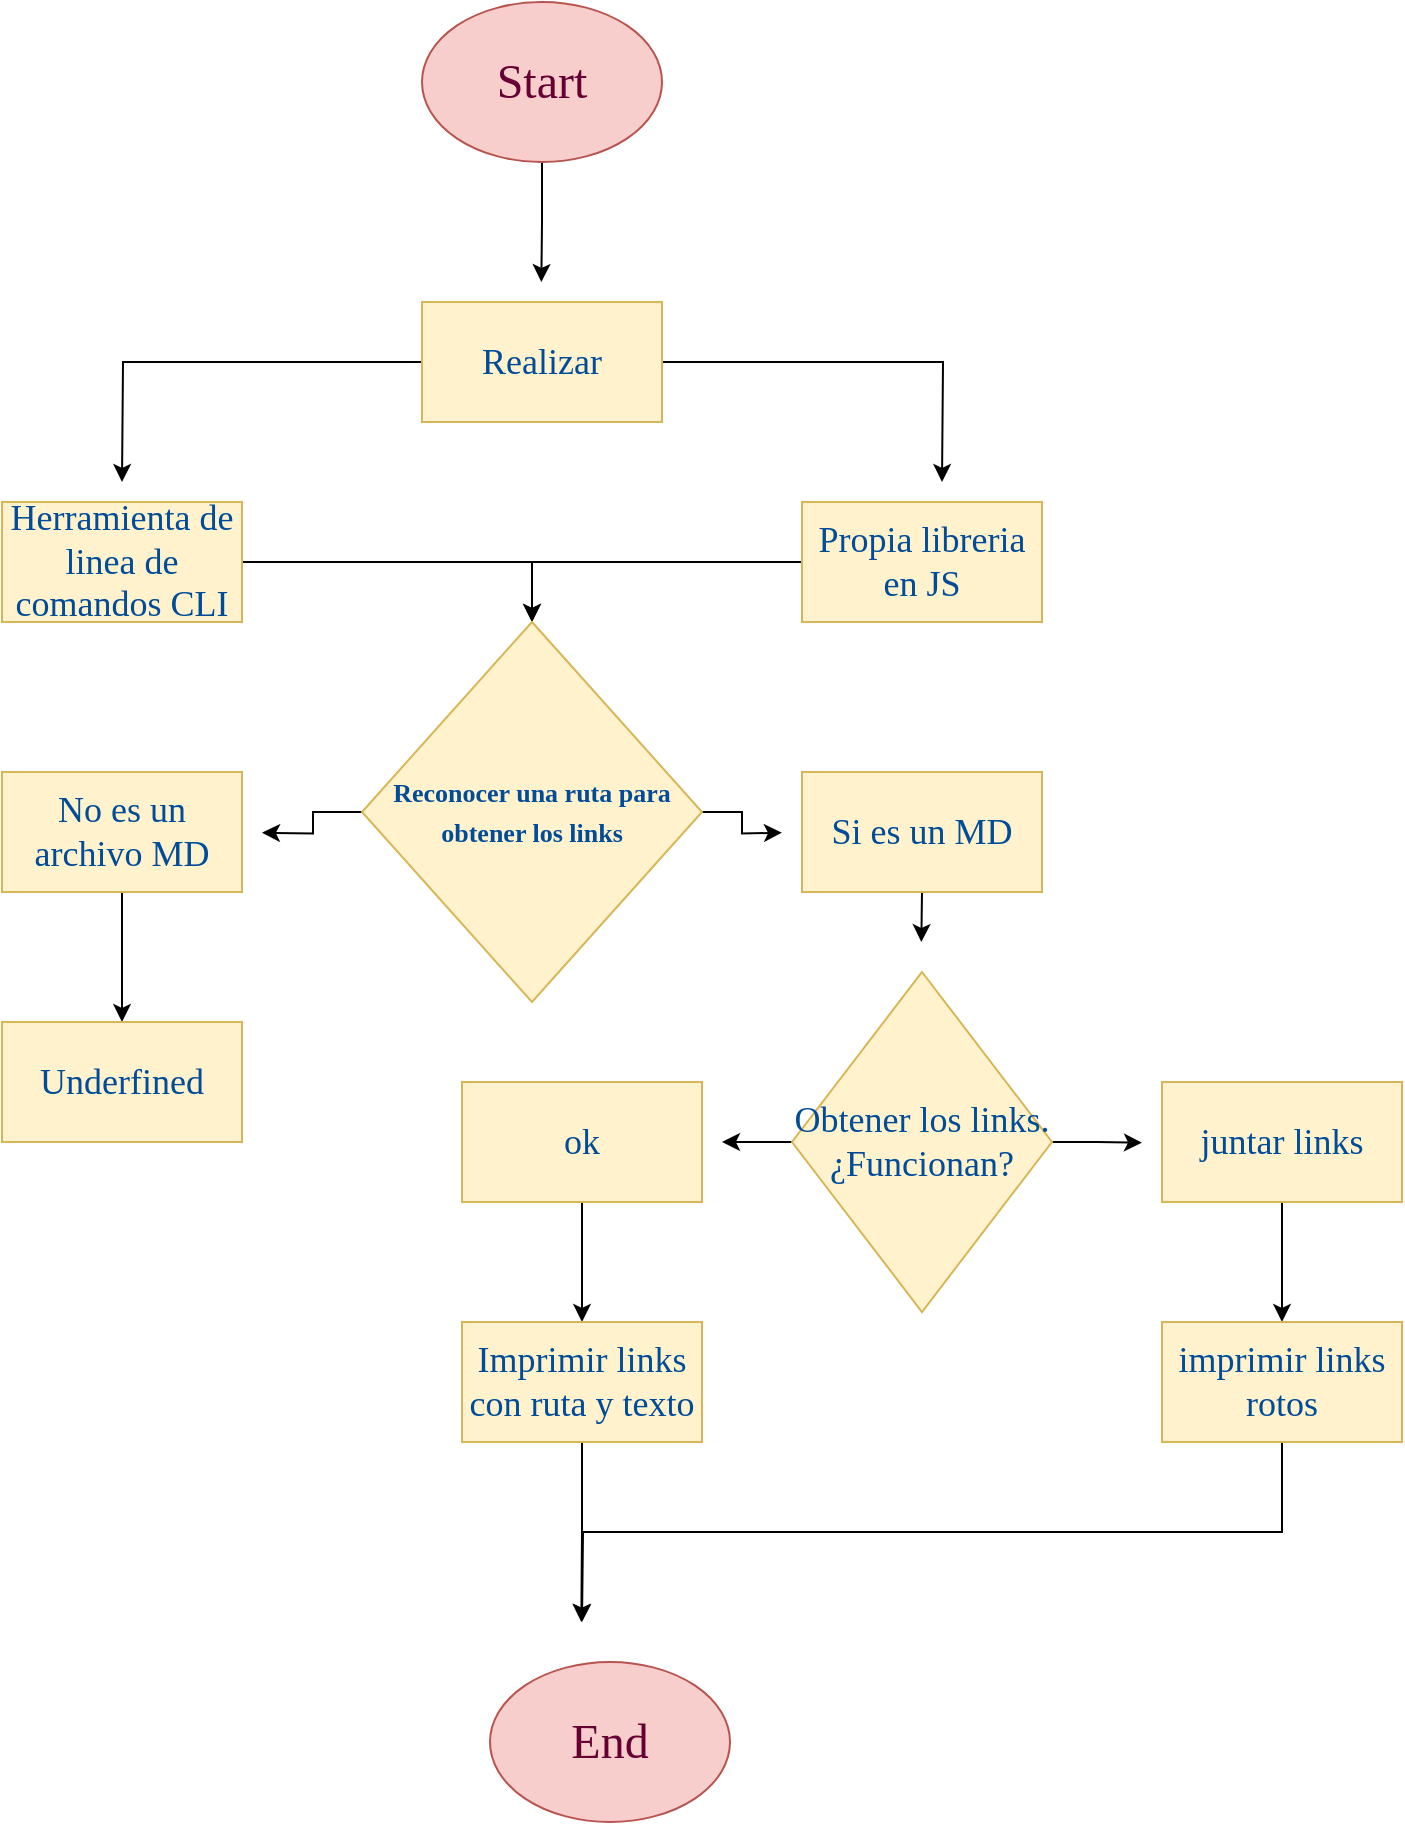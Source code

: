 <mxfile version="14.5.3" type="github">
  <diagram id="C5RBs43oDa-KdzZeNtuy" name="Page-1">
    <mxGraphModel dx="1447" dy="708" grid="1" gridSize="10" guides="1" tooltips="1" connect="1" arrows="1" fold="1" page="1" pageScale="1" pageWidth="827" pageHeight="1169" math="0" shadow="0">
      <root>
        <mxCell id="WIyWlLk6GJQsqaUBKTNV-0" />
        <mxCell id="WIyWlLk6GJQsqaUBKTNV-1" parent="WIyWlLk6GJQsqaUBKTNV-0" />
        <mxCell id="g3Pjs40DIKucnOJstVJj-17" style="edgeStyle=orthogonalEdgeStyle;rounded=0;orthogonalLoop=1;jettySize=auto;html=1;exitX=0.5;exitY=1;exitDx=0;exitDy=0;fontFamily=Tahoma;fontColor=#004C99;" edge="1" parent="WIyWlLk6GJQsqaUBKTNV-1" source="g3Pjs40DIKucnOJstVJj-0">
          <mxGeometry relative="1" as="geometry">
            <mxPoint x="379.667" y="220" as="targetPoint" />
          </mxGeometry>
        </mxCell>
        <mxCell id="g3Pjs40DIKucnOJstVJj-0" value="&lt;h1&gt;&lt;font face=&quot;Comic Sans MS&quot; style=&quot;font-weight: normal&quot; color=&quot;#660033&quot;&gt;Start&lt;/font&gt;&lt;/h1&gt;" style="ellipse;whiteSpace=wrap;html=1;fillColor=#f8cecc;strokeColor=#b85450;" vertex="1" parent="WIyWlLk6GJQsqaUBKTNV-1">
          <mxGeometry x="320" y="80" width="120" height="80" as="geometry" />
        </mxCell>
        <mxCell id="g3Pjs40DIKucnOJstVJj-1" value="&lt;h1&gt;&lt;font face=&quot;Comic Sans MS&quot; style=&quot;font-weight: normal&quot; color=&quot;#660033&quot;&gt;End&lt;/font&gt;&lt;/h1&gt;" style="ellipse;whiteSpace=wrap;html=1;fillColor=#f8cecc;strokeColor=#b85450;" vertex="1" parent="WIyWlLk6GJQsqaUBKTNV-1">
          <mxGeometry x="354" y="910" width="120" height="80" as="geometry" />
        </mxCell>
        <mxCell id="g3Pjs40DIKucnOJstVJj-18" style="edgeStyle=orthogonalEdgeStyle;rounded=0;orthogonalLoop=1;jettySize=auto;html=1;exitX=0;exitY=0.5;exitDx=0;exitDy=0;fontFamily=Tahoma;fontColor=#004C99;" edge="1" parent="WIyWlLk6GJQsqaUBKTNV-1" source="g3Pjs40DIKucnOJstVJj-2">
          <mxGeometry relative="1" as="geometry">
            <mxPoint x="170" y="320" as="targetPoint" />
          </mxGeometry>
        </mxCell>
        <mxCell id="g3Pjs40DIKucnOJstVJj-19" style="edgeStyle=orthogonalEdgeStyle;rounded=0;orthogonalLoop=1;jettySize=auto;html=1;exitX=1;exitY=0.5;exitDx=0;exitDy=0;fontFamily=Tahoma;fontColor=#004C99;" edge="1" parent="WIyWlLk6GJQsqaUBKTNV-1" source="g3Pjs40DIKucnOJstVJj-2">
          <mxGeometry relative="1" as="geometry">
            <mxPoint x="580.0" y="320" as="targetPoint" />
          </mxGeometry>
        </mxCell>
        <mxCell id="g3Pjs40DIKucnOJstVJj-2" value="&lt;h2&gt;&lt;span style=&quot;font-weight: normal&quot;&gt;&lt;font face=&quot;Tahoma&quot; color=&quot;#004c99&quot;&gt;Realizar&lt;/font&gt;&lt;/span&gt;&lt;/h2&gt;" style="rounded=0;whiteSpace=wrap;html=1;fillColor=#fff2cc;strokeColor=#d6b656;" vertex="1" parent="WIyWlLk6GJQsqaUBKTNV-1">
          <mxGeometry x="320" y="230" width="120" height="60" as="geometry" />
        </mxCell>
        <mxCell id="g3Pjs40DIKucnOJstVJj-23" style="edgeStyle=orthogonalEdgeStyle;rounded=0;orthogonalLoop=1;jettySize=auto;html=1;exitX=1;exitY=0.5;exitDx=0;exitDy=0;entryX=0.5;entryY=0;entryDx=0;entryDy=0;fontFamily=Tahoma;fontColor=#004C99;" edge="1" parent="WIyWlLk6GJQsqaUBKTNV-1" source="g3Pjs40DIKucnOJstVJj-3" target="g3Pjs40DIKucnOJstVJj-5">
          <mxGeometry relative="1" as="geometry" />
        </mxCell>
        <mxCell id="g3Pjs40DIKucnOJstVJj-3" value="&lt;h2&gt;&lt;span style=&quot;font-weight: normal&quot;&gt;&lt;font face=&quot;Tahoma&quot; color=&quot;#004c99&quot;&gt;Herramienta de linea de comandos CLI&lt;/font&gt;&lt;/span&gt;&lt;/h2&gt;" style="rounded=0;whiteSpace=wrap;html=1;fillColor=#fff2cc;strokeColor=#d6b656;" vertex="1" parent="WIyWlLk6GJQsqaUBKTNV-1">
          <mxGeometry x="110" y="330" width="120" height="60" as="geometry" />
        </mxCell>
        <mxCell id="g3Pjs40DIKucnOJstVJj-25" style="edgeStyle=orthogonalEdgeStyle;rounded=0;orthogonalLoop=1;jettySize=auto;html=1;exitX=0;exitY=0.5;exitDx=0;exitDy=0;entryX=0.5;entryY=0;entryDx=0;entryDy=0;fontFamily=Tahoma;fontColor=#004C99;" edge="1" parent="WIyWlLk6GJQsqaUBKTNV-1" source="g3Pjs40DIKucnOJstVJj-4" target="g3Pjs40DIKucnOJstVJj-5">
          <mxGeometry relative="1" as="geometry" />
        </mxCell>
        <mxCell id="g3Pjs40DIKucnOJstVJj-4" value="&lt;h2&gt;&lt;font color=&quot;#004c99&quot; face=&quot;Tahoma&quot;&gt;&lt;span style=&quot;font-weight: 400&quot;&gt;Propia libreria en JS&lt;/span&gt;&lt;/font&gt;&lt;/h2&gt;" style="rounded=0;whiteSpace=wrap;html=1;fillColor=#fff2cc;strokeColor=#d6b656;" vertex="1" parent="WIyWlLk6GJQsqaUBKTNV-1">
          <mxGeometry x="510" y="330" width="120" height="60" as="geometry" />
        </mxCell>
        <mxCell id="g3Pjs40DIKucnOJstVJj-26" style="edgeStyle=orthogonalEdgeStyle;rounded=0;orthogonalLoop=1;jettySize=auto;html=1;exitX=0;exitY=0.5;exitDx=0;exitDy=0;fontFamily=Tahoma;fontColor=#004C99;" edge="1" parent="WIyWlLk6GJQsqaUBKTNV-1" source="g3Pjs40DIKucnOJstVJj-5">
          <mxGeometry relative="1" as="geometry">
            <mxPoint x="240" y="495.333" as="targetPoint" />
          </mxGeometry>
        </mxCell>
        <mxCell id="g3Pjs40DIKucnOJstVJj-27" style="edgeStyle=orthogonalEdgeStyle;rounded=0;orthogonalLoop=1;jettySize=auto;html=1;exitX=1;exitY=0.5;exitDx=0;exitDy=0;fontFamily=Tahoma;fontColor=#004C99;" edge="1" parent="WIyWlLk6GJQsqaUBKTNV-1" source="g3Pjs40DIKucnOJstVJj-5">
          <mxGeometry relative="1" as="geometry">
            <mxPoint x="500.0" y="495.333" as="targetPoint" />
          </mxGeometry>
        </mxCell>
        <mxCell id="g3Pjs40DIKucnOJstVJj-5" value="&lt;h3&gt;&lt;span style=&quot;line-height: 130%&quot;&gt;&lt;font style=&quot;font-size: 13px&quot;&gt;Reconocer una ruta para obtener los links&lt;/font&gt;&lt;/span&gt;&lt;/h3&gt;" style="rhombus;whiteSpace=wrap;html=1;fillColor=#fff2cc;strokeColor=#d6b656;fontFamily=Tahoma;fontColor=#004C99;textDirection=ltr;align=center;" vertex="1" parent="WIyWlLk6GJQsqaUBKTNV-1">
          <mxGeometry x="290" y="390" width="170" height="190" as="geometry" />
        </mxCell>
        <mxCell id="g3Pjs40DIKucnOJstVJj-28" style="edgeStyle=orthogonalEdgeStyle;rounded=0;orthogonalLoop=1;jettySize=auto;html=1;exitX=0.5;exitY=1;exitDx=0;exitDy=0;entryX=0.5;entryY=0;entryDx=0;entryDy=0;fontFamily=Tahoma;fontColor=#004C99;" edge="1" parent="WIyWlLk6GJQsqaUBKTNV-1" source="g3Pjs40DIKucnOJstVJj-6" target="g3Pjs40DIKucnOJstVJj-7">
          <mxGeometry relative="1" as="geometry" />
        </mxCell>
        <mxCell id="g3Pjs40DIKucnOJstVJj-6" value="&lt;h2&gt;&lt;span style=&quot;font-weight: normal&quot;&gt;&lt;font face=&quot;Tahoma&quot; color=&quot;#004c99&quot;&gt;No es un archivo MD&lt;/font&gt;&lt;/span&gt;&lt;/h2&gt;" style="rounded=0;whiteSpace=wrap;html=1;fillColor=#fff2cc;strokeColor=#d6b656;" vertex="1" parent="WIyWlLk6GJQsqaUBKTNV-1">
          <mxGeometry x="110" y="465" width="120" height="60" as="geometry" />
        </mxCell>
        <mxCell id="g3Pjs40DIKucnOJstVJj-7" value="&lt;h2&gt;&lt;font color=&quot;#004c99&quot; face=&quot;Tahoma&quot;&gt;&lt;span style=&quot;font-weight: 400&quot;&gt;Underfined&lt;/span&gt;&lt;/font&gt;&lt;/h2&gt;" style="rounded=0;whiteSpace=wrap;html=1;fillColor=#fff2cc;strokeColor=#d6b656;" vertex="1" parent="WIyWlLk6GJQsqaUBKTNV-1">
          <mxGeometry x="110" y="590" width="120" height="60" as="geometry" />
        </mxCell>
        <mxCell id="g3Pjs40DIKucnOJstVJj-29" style="edgeStyle=orthogonalEdgeStyle;rounded=0;orthogonalLoop=1;jettySize=auto;html=1;exitX=0.5;exitY=1;exitDx=0;exitDy=0;fontFamily=Tahoma;fontColor=#004C99;" edge="1" parent="WIyWlLk6GJQsqaUBKTNV-1" source="g3Pjs40DIKucnOJstVJj-8">
          <mxGeometry relative="1" as="geometry">
            <mxPoint x="569.667" y="550" as="targetPoint" />
          </mxGeometry>
        </mxCell>
        <mxCell id="g3Pjs40DIKucnOJstVJj-8" value="&lt;h2&gt;&lt;span style=&quot;font-weight: normal&quot;&gt;&lt;font face=&quot;Tahoma&quot; color=&quot;#004c99&quot;&gt;Si es un MD&lt;/font&gt;&lt;/span&gt;&lt;/h2&gt;" style="rounded=0;whiteSpace=wrap;html=1;fillColor=#fff2cc;strokeColor=#d6b656;" vertex="1" parent="WIyWlLk6GJQsqaUBKTNV-1">
          <mxGeometry x="510" y="465" width="120" height="60" as="geometry" />
        </mxCell>
        <mxCell id="g3Pjs40DIKucnOJstVJj-30" style="edgeStyle=orthogonalEdgeStyle;rounded=0;orthogonalLoop=1;jettySize=auto;html=1;exitX=0;exitY=0.5;exitDx=0;exitDy=0;fontFamily=Tahoma;fontColor=#004C99;" edge="1" parent="WIyWlLk6GJQsqaUBKTNV-1" source="g3Pjs40DIKucnOJstVJj-10">
          <mxGeometry relative="1" as="geometry">
            <mxPoint x="470.0" y="650.333" as="targetPoint" />
          </mxGeometry>
        </mxCell>
        <mxCell id="g3Pjs40DIKucnOJstVJj-31" style="edgeStyle=orthogonalEdgeStyle;rounded=0;orthogonalLoop=1;jettySize=auto;html=1;exitX=1;exitY=0.5;exitDx=0;exitDy=0;fontFamily=Tahoma;fontColor=#004C99;" edge="1" parent="WIyWlLk6GJQsqaUBKTNV-1" source="g3Pjs40DIKucnOJstVJj-10">
          <mxGeometry relative="1" as="geometry">
            <mxPoint x="680" y="650.333" as="targetPoint" />
          </mxGeometry>
        </mxCell>
        <mxCell id="g3Pjs40DIKucnOJstVJj-10" value="&lt;h2 style=&quot;color: rgb(0 , 0 , 0) ; font-family: &amp;#34;helvetica&amp;#34;&quot;&gt;&lt;font color=&quot;#004c99&quot; face=&quot;Tahoma&quot;&gt;&lt;span style=&quot;font-weight: 400&quot;&gt;Obtener los links. ¿Funcionan?&lt;/span&gt;&lt;/font&gt;&lt;/h2&gt;" style="rhombus;whiteSpace=wrap;html=1;fillColor=#fff2cc;strokeColor=#d6b656;fontFamily=Tahoma;fontColor=#004C99;" vertex="1" parent="WIyWlLk6GJQsqaUBKTNV-1">
          <mxGeometry x="505" y="565" width="130" height="170" as="geometry" />
        </mxCell>
        <mxCell id="g3Pjs40DIKucnOJstVJj-34" style="edgeStyle=orthogonalEdgeStyle;rounded=0;orthogonalLoop=1;jettySize=auto;html=1;exitX=0.5;exitY=1;exitDx=0;exitDy=0;fontFamily=Tahoma;fontColor=#004C99;" edge="1" parent="WIyWlLk6GJQsqaUBKTNV-1" source="g3Pjs40DIKucnOJstVJj-13" target="g3Pjs40DIKucnOJstVJj-14">
          <mxGeometry relative="1" as="geometry" />
        </mxCell>
        <mxCell id="g3Pjs40DIKucnOJstVJj-13" value="&lt;h2&gt;&lt;font color=&quot;#004c99&quot; face=&quot;Tahoma&quot;&gt;&lt;span style=&quot;font-weight: 400&quot;&gt;ok&lt;/span&gt;&lt;/font&gt;&lt;/h2&gt;" style="rounded=0;whiteSpace=wrap;html=1;fillColor=#fff2cc;strokeColor=#d6b656;" vertex="1" parent="WIyWlLk6GJQsqaUBKTNV-1">
          <mxGeometry x="340" y="620" width="120" height="60" as="geometry" />
        </mxCell>
        <mxCell id="g3Pjs40DIKucnOJstVJj-37" style="edgeStyle=orthogonalEdgeStyle;rounded=0;orthogonalLoop=1;jettySize=auto;html=1;exitX=0.5;exitY=1;exitDx=0;exitDy=0;fontFamily=Tahoma;fontColor=#004C99;" edge="1" parent="WIyWlLk6GJQsqaUBKTNV-1" source="g3Pjs40DIKucnOJstVJj-14">
          <mxGeometry relative="1" as="geometry">
            <mxPoint x="399.667" y="890" as="targetPoint" />
          </mxGeometry>
        </mxCell>
        <mxCell id="g3Pjs40DIKucnOJstVJj-14" value="&lt;h2&gt;&lt;font color=&quot;#004c99&quot; face=&quot;Tahoma&quot;&gt;&lt;span style=&quot;font-weight: 400&quot;&gt;Imprimir links con ruta y texto&lt;/span&gt;&lt;/font&gt;&lt;/h2&gt;" style="rounded=0;whiteSpace=wrap;html=1;fillColor=#fff2cc;strokeColor=#d6b656;" vertex="1" parent="WIyWlLk6GJQsqaUBKTNV-1">
          <mxGeometry x="340" y="740" width="120" height="60" as="geometry" />
        </mxCell>
        <mxCell id="g3Pjs40DIKucnOJstVJj-35" value="" style="edgeStyle=orthogonalEdgeStyle;rounded=0;orthogonalLoop=1;jettySize=auto;html=1;fontFamily=Tahoma;fontColor=#004C99;" edge="1" parent="WIyWlLk6GJQsqaUBKTNV-1" source="g3Pjs40DIKucnOJstVJj-15" target="g3Pjs40DIKucnOJstVJj-16">
          <mxGeometry relative="1" as="geometry" />
        </mxCell>
        <mxCell id="g3Pjs40DIKucnOJstVJj-15" value="&lt;h2&gt;&lt;font color=&quot;#004c99&quot; face=&quot;Tahoma&quot;&gt;&lt;span style=&quot;font-weight: 400&quot;&gt;juntar links&lt;/span&gt;&lt;/font&gt;&lt;/h2&gt;" style="rounded=0;whiteSpace=wrap;html=1;fillColor=#fff2cc;strokeColor=#d6b656;" vertex="1" parent="WIyWlLk6GJQsqaUBKTNV-1">
          <mxGeometry x="690" y="620" width="120" height="60" as="geometry" />
        </mxCell>
        <mxCell id="g3Pjs40DIKucnOJstVJj-36" style="edgeStyle=orthogonalEdgeStyle;rounded=0;orthogonalLoop=1;jettySize=auto;html=1;exitX=0.5;exitY=1;exitDx=0;exitDy=0;fontFamily=Tahoma;fontColor=#004C99;" edge="1" parent="WIyWlLk6GJQsqaUBKTNV-1" source="g3Pjs40DIKucnOJstVJj-16">
          <mxGeometry relative="1" as="geometry">
            <mxPoint x="400.0" y="890" as="targetPoint" />
          </mxGeometry>
        </mxCell>
        <mxCell id="g3Pjs40DIKucnOJstVJj-16" value="&lt;h2&gt;&lt;font color=&quot;#004c99&quot; face=&quot;Tahoma&quot;&gt;&lt;span style=&quot;font-weight: 400&quot;&gt;imprimir links rotos&lt;/span&gt;&lt;/font&gt;&lt;/h2&gt;" style="rounded=0;whiteSpace=wrap;html=1;fillColor=#fff2cc;strokeColor=#d6b656;" vertex="1" parent="WIyWlLk6GJQsqaUBKTNV-1">
          <mxGeometry x="690" y="740" width="120" height="60" as="geometry" />
        </mxCell>
      </root>
    </mxGraphModel>
  </diagram>
</mxfile>
